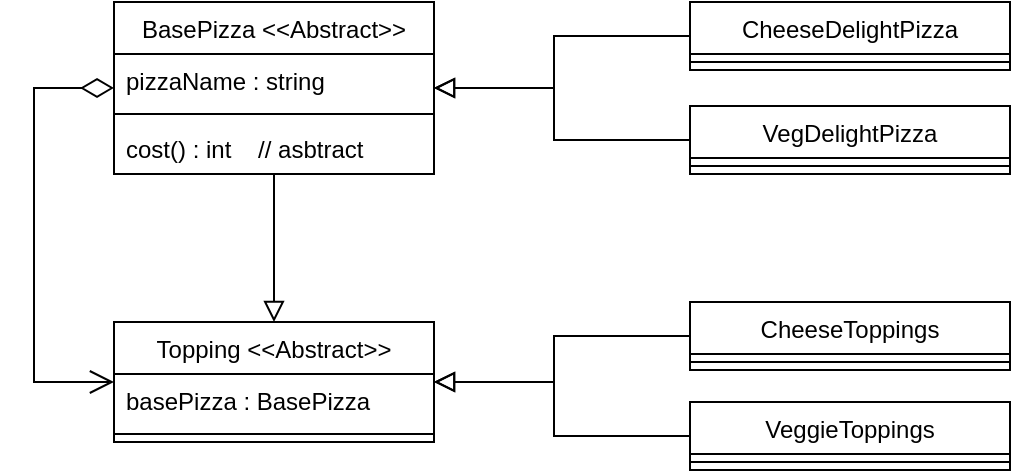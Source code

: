 <mxfile version="28.0.4">
  <diagram id="C5RBs43oDa-KdzZeNtuy" name="Page-1">
    <mxGraphModel dx="786" dy="459" grid="1" gridSize="10" guides="1" tooltips="1" connect="1" arrows="1" fold="1" page="1" pageScale="1" pageWidth="827" pageHeight="1169" math="0" shadow="0">
      <root>
        <mxCell id="WIyWlLk6GJQsqaUBKTNV-0" />
        <mxCell id="WIyWlLk6GJQsqaUBKTNV-1" parent="WIyWlLk6GJQsqaUBKTNV-0" />
        <mxCell id="zkfFHV4jXpPFQw0GAbJ--0" value="BasePizza &lt;&lt;Abstract&gt;&gt;" style="swimlane;fontStyle=0;align=center;verticalAlign=top;childLayout=stackLayout;horizontal=1;startSize=26;horizontalStack=0;resizeParent=1;resizeLast=0;collapsible=1;marginBottom=0;rounded=0;shadow=0;strokeWidth=1;" parent="WIyWlLk6GJQsqaUBKTNV-1" vertex="1">
          <mxGeometry x="220" y="120" width="160" height="86" as="geometry">
            <mxRectangle x="230" y="140" width="160" height="26" as="alternateBounds" />
          </mxGeometry>
        </mxCell>
        <mxCell id="zkfFHV4jXpPFQw0GAbJ--1" value="pizzaName : string" style="text;align=left;verticalAlign=top;spacingLeft=4;spacingRight=4;overflow=hidden;rotatable=0;points=[[0,0.5],[1,0.5]];portConstraint=eastwest;" parent="zkfFHV4jXpPFQw0GAbJ--0" vertex="1">
          <mxGeometry y="26" width="160" height="26" as="geometry" />
        </mxCell>
        <mxCell id="zkfFHV4jXpPFQw0GAbJ--4" value="" style="line;html=1;strokeWidth=1;align=left;verticalAlign=middle;spacingTop=-1;spacingLeft=3;spacingRight=3;rotatable=0;labelPosition=right;points=[];portConstraint=eastwest;" parent="zkfFHV4jXpPFQw0GAbJ--0" vertex="1">
          <mxGeometry y="52" width="160" height="8" as="geometry" />
        </mxCell>
        <mxCell id="zkfFHV4jXpPFQw0GAbJ--5" value="cost() : int    // asbtract" style="text;align=left;verticalAlign=top;spacingLeft=4;spacingRight=4;overflow=hidden;rotatable=0;points=[[0,0.5],[1,0.5]];portConstraint=eastwest;" parent="zkfFHV4jXpPFQw0GAbJ--0" vertex="1">
          <mxGeometry y="60" width="160" height="26" as="geometry" />
        </mxCell>
        <mxCell id="zkfFHV4jXpPFQw0GAbJ--17" value="CheeseDelightPizza" style="swimlane;fontStyle=0;align=center;verticalAlign=top;childLayout=stackLayout;horizontal=1;startSize=26;horizontalStack=0;resizeParent=1;resizeLast=0;collapsible=1;marginBottom=0;rounded=0;shadow=0;strokeWidth=1;" parent="WIyWlLk6GJQsqaUBKTNV-1" vertex="1">
          <mxGeometry x="508" y="120" width="160" height="34" as="geometry">
            <mxRectangle x="550" y="140" width="160" height="26" as="alternateBounds" />
          </mxGeometry>
        </mxCell>
        <mxCell id="zkfFHV4jXpPFQw0GAbJ--23" value="" style="line;html=1;strokeWidth=1;align=left;verticalAlign=middle;spacingTop=-1;spacingLeft=3;spacingRight=3;rotatable=0;labelPosition=right;points=[];portConstraint=eastwest;" parent="zkfFHV4jXpPFQw0GAbJ--17" vertex="1">
          <mxGeometry y="26" width="160" height="8" as="geometry" />
        </mxCell>
        <mxCell id="X25B3oLOBvxwSQXGc3Gm-0" value="VegDelightPizza" style="swimlane;fontStyle=0;align=center;verticalAlign=top;childLayout=stackLayout;horizontal=1;startSize=26;horizontalStack=0;resizeParent=1;resizeLast=0;collapsible=1;marginBottom=0;rounded=0;shadow=0;strokeWidth=1;" parent="WIyWlLk6GJQsqaUBKTNV-1" vertex="1">
          <mxGeometry x="508" y="172" width="160" height="34" as="geometry">
            <mxRectangle x="550" y="140" width="160" height="26" as="alternateBounds" />
          </mxGeometry>
        </mxCell>
        <mxCell id="X25B3oLOBvxwSQXGc3Gm-1" value="" style="line;html=1;strokeWidth=1;align=left;verticalAlign=middle;spacingTop=-1;spacingLeft=3;spacingRight=3;rotatable=0;labelPosition=right;points=[];portConstraint=eastwest;" parent="X25B3oLOBvxwSQXGc3Gm-0" vertex="1">
          <mxGeometry y="26" width="160" height="8" as="geometry" />
        </mxCell>
        <mxCell id="X25B3oLOBvxwSQXGc3Gm-2" value="" style="endArrow=block;html=1;rounded=0;endSize=8;endFill=0;exitX=0;exitY=0.5;exitDx=0;exitDy=0;entryX=1;entryY=0.5;entryDx=0;entryDy=0;" parent="WIyWlLk6GJQsqaUBKTNV-1" source="zkfFHV4jXpPFQw0GAbJ--17" target="zkfFHV4jXpPFQw0GAbJ--0" edge="1">
          <mxGeometry width="50" height="50" relative="1" as="geometry">
            <mxPoint x="532" y="67" as="sourcePoint" />
            <mxPoint x="420" y="130" as="targetPoint" />
            <Array as="points">
              <mxPoint x="440" y="137" />
              <mxPoint x="440" y="163" />
            </Array>
          </mxGeometry>
        </mxCell>
        <mxCell id="X25B3oLOBvxwSQXGc3Gm-3" value="" style="endArrow=block;html=1;rounded=0;endSize=8;endFill=0;entryX=1;entryY=0.5;entryDx=0;entryDy=0;exitX=0;exitY=0.5;exitDx=0;exitDy=0;" parent="WIyWlLk6GJQsqaUBKTNV-1" target="zkfFHV4jXpPFQw0GAbJ--0" edge="1" source="X25B3oLOBvxwSQXGc3Gm-0">
          <mxGeometry width="50" height="50" relative="1" as="geometry">
            <mxPoint x="440" y="160" as="sourcePoint" />
            <mxPoint x="470" y="140" as="targetPoint" />
            <Array as="points">
              <mxPoint x="440" y="189" />
              <mxPoint x="440" y="163" />
            </Array>
          </mxGeometry>
        </mxCell>
        <mxCell id="X25B3oLOBvxwSQXGc3Gm-4" value="Topping &lt;&lt;Abstract&gt;&gt;" style="swimlane;fontStyle=0;align=center;verticalAlign=top;childLayout=stackLayout;horizontal=1;startSize=26;horizontalStack=0;resizeParent=1;resizeLast=0;collapsible=1;marginBottom=0;rounded=0;shadow=0;strokeWidth=1;" parent="WIyWlLk6GJQsqaUBKTNV-1" vertex="1">
          <mxGeometry x="220" y="280" width="160" height="60" as="geometry">
            <mxRectangle x="230" y="140" width="160" height="26" as="alternateBounds" />
          </mxGeometry>
        </mxCell>
        <mxCell id="X25B3oLOBvxwSQXGc3Gm-5" value="basePizza : BasePizza" style="text;align=left;verticalAlign=top;spacingLeft=4;spacingRight=4;overflow=hidden;rotatable=0;points=[[0,0.5],[1,0.5]];portConstraint=eastwest;" parent="X25B3oLOBvxwSQXGc3Gm-4" vertex="1">
          <mxGeometry y="26" width="160" height="26" as="geometry" />
        </mxCell>
        <mxCell id="X25B3oLOBvxwSQXGc3Gm-6" value="" style="line;html=1;strokeWidth=1;align=left;verticalAlign=middle;spacingTop=-1;spacingLeft=3;spacingRight=3;rotatable=0;labelPosition=right;points=[];portConstraint=eastwest;" parent="X25B3oLOBvxwSQXGc3Gm-4" vertex="1">
          <mxGeometry y="52" width="160" height="8" as="geometry" />
        </mxCell>
        <mxCell id="X25B3oLOBvxwSQXGc3Gm-8" value="" style="endArrow=block;html=1;rounded=0;entryX=0.5;entryY=0;entryDx=0;entryDy=0;exitX=0.5;exitY=1;exitDx=0;exitDy=0;endSize=8;endFill=0;" parent="WIyWlLk6GJQsqaUBKTNV-1" source="zkfFHV4jXpPFQw0GAbJ--0" target="X25B3oLOBvxwSQXGc3Gm-4" edge="1">
          <mxGeometry width="50" height="50" relative="1" as="geometry">
            <mxPoint x="330" y="260" as="sourcePoint" />
            <mxPoint x="430" y="260" as="targetPoint" />
            <Array as="points">
              <mxPoint x="300" y="240" />
            </Array>
          </mxGeometry>
        </mxCell>
        <mxCell id="X25B3oLOBvxwSQXGc3Gm-9" value="" style="endArrow=open;html=1;endSize=10;startArrow=diamondThin;startSize=14;startFill=0;edgeStyle=orthogonalEdgeStyle;align=right;verticalAlign=top;rounded=0;entryX=0;entryY=0.5;entryDx=0;entryDy=0;exitX=0;exitY=0.5;exitDx=0;exitDy=0;labelPosition=left;verticalLabelPosition=top;fontSize=12;" parent="WIyWlLk6GJQsqaUBKTNV-1" source="zkfFHV4jXpPFQw0GAbJ--0" target="X25B3oLOBvxwSQXGc3Gm-4" edge="1">
          <mxGeometry x="-1" y="3" relative="1" as="geometry">
            <mxPoint x="110" y="90" as="sourcePoint" />
            <mxPoint x="190" y="310" as="targetPoint" />
            <Array as="points">
              <mxPoint x="180" y="163" />
              <mxPoint x="180" y="310" />
            </Array>
          </mxGeometry>
        </mxCell>
        <mxCell id="X25B3oLOBvxwSQXGc3Gm-10" value="CheeseToppings" style="swimlane;fontStyle=0;align=center;verticalAlign=top;childLayout=stackLayout;horizontal=1;startSize=26;horizontalStack=0;resizeParent=1;resizeLast=0;collapsible=1;marginBottom=0;rounded=0;shadow=0;strokeWidth=1;" parent="WIyWlLk6GJQsqaUBKTNV-1" vertex="1">
          <mxGeometry x="508" y="270" width="160" height="34" as="geometry">
            <mxRectangle x="550" y="140" width="160" height="26" as="alternateBounds" />
          </mxGeometry>
        </mxCell>
        <mxCell id="X25B3oLOBvxwSQXGc3Gm-11" value="" style="line;html=1;strokeWidth=1;align=left;verticalAlign=middle;spacingTop=-1;spacingLeft=3;spacingRight=3;rotatable=0;labelPosition=right;points=[];portConstraint=eastwest;" parent="X25B3oLOBvxwSQXGc3Gm-10" vertex="1">
          <mxGeometry y="26" width="160" height="8" as="geometry" />
        </mxCell>
        <mxCell id="X25B3oLOBvxwSQXGc3Gm-12" value="VeggieToppings" style="swimlane;fontStyle=0;align=center;verticalAlign=top;childLayout=stackLayout;horizontal=1;startSize=26;horizontalStack=0;resizeParent=1;resizeLast=0;collapsible=1;marginBottom=0;rounded=0;shadow=0;strokeWidth=1;" parent="WIyWlLk6GJQsqaUBKTNV-1" vertex="1">
          <mxGeometry x="508" y="320" width="160" height="34" as="geometry">
            <mxRectangle x="550" y="140" width="160" height="26" as="alternateBounds" />
          </mxGeometry>
        </mxCell>
        <mxCell id="X25B3oLOBvxwSQXGc3Gm-13" value="" style="line;html=1;strokeWidth=1;align=left;verticalAlign=middle;spacingTop=-1;spacingLeft=3;spacingRight=3;rotatable=0;labelPosition=right;points=[];portConstraint=eastwest;" parent="X25B3oLOBvxwSQXGc3Gm-12" vertex="1">
          <mxGeometry y="26" width="160" height="8" as="geometry" />
        </mxCell>
        <mxCell id="X25B3oLOBvxwSQXGc3Gm-14" value="" style="endArrow=block;html=1;rounded=0;exitX=0;exitY=0.5;exitDx=0;exitDy=0;endSize=8;endFill=0;entryX=1;entryY=0.5;entryDx=0;entryDy=0;" parent="WIyWlLk6GJQsqaUBKTNV-1" source="X25B3oLOBvxwSQXGc3Gm-10" target="X25B3oLOBvxwSQXGc3Gm-4" edge="1">
          <mxGeometry width="50" height="50" relative="1" as="geometry">
            <mxPoint x="370" y="290" as="sourcePoint" />
            <mxPoint x="390" y="220" as="targetPoint" />
            <Array as="points">
              <mxPoint x="440" y="287" />
              <mxPoint x="440" y="310" />
            </Array>
          </mxGeometry>
        </mxCell>
        <mxCell id="X25B3oLOBvxwSQXGc3Gm-15" value="" style="endArrow=block;html=1;rounded=0;entryX=1;entryY=0.5;entryDx=0;entryDy=0;endSize=8;endFill=0;exitX=0;exitY=0.5;exitDx=0;exitDy=0;" parent="WIyWlLk6GJQsqaUBKTNV-1" target="X25B3oLOBvxwSQXGc3Gm-4" edge="1" source="X25B3oLOBvxwSQXGc3Gm-12">
          <mxGeometry width="50" height="50" relative="1" as="geometry">
            <mxPoint x="440" y="310" as="sourcePoint" />
            <mxPoint x="518" y="199" as="targetPoint" />
            <Array as="points">
              <mxPoint x="440" y="337" />
              <mxPoint x="440" y="310" />
            </Array>
          </mxGeometry>
        </mxCell>
      </root>
    </mxGraphModel>
  </diagram>
</mxfile>
